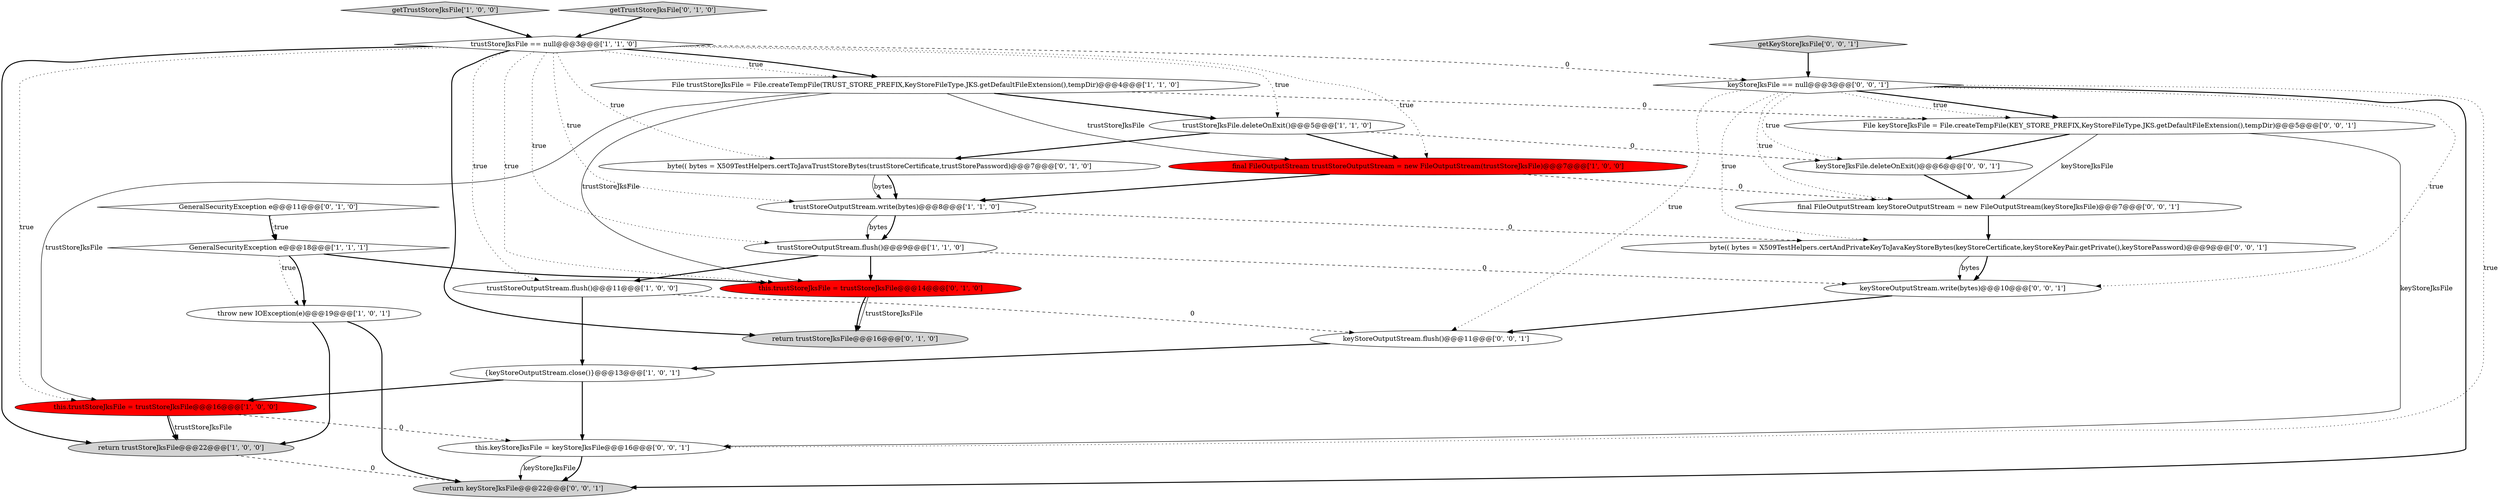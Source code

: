 digraph {
3 [style = filled, label = "trustStoreOutputStream.write(bytes)@@@8@@@['1', '1', '0']", fillcolor = white, shape = ellipse image = "AAA0AAABBB1BBB"];
7 [style = filled, label = "return trustStoreJksFile@@@22@@@['1', '0', '0']", fillcolor = lightgray, shape = ellipse image = "AAA0AAABBB1BBB"];
13 [style = filled, label = "byte(( bytes = X509TestHelpers.certToJavaTrustStoreBytes(trustStoreCertificate,trustStorePassword)@@@7@@@['0', '1', '0']", fillcolor = white, shape = ellipse image = "AAA0AAABBB2BBB"];
4 [style = filled, label = "{keyStoreOutputStream.close()}@@@13@@@['1', '0', '1']", fillcolor = white, shape = ellipse image = "AAA0AAABBB1BBB"];
21 [style = filled, label = "keyStoreOutputStream.write(bytes)@@@10@@@['0', '0', '1']", fillcolor = white, shape = ellipse image = "AAA0AAABBB3BBB"];
23 [style = filled, label = "keyStoreJksFile.deleteOnExit()@@@6@@@['0', '0', '1']", fillcolor = white, shape = ellipse image = "AAA0AAABBB3BBB"];
22 [style = filled, label = "byte(( bytes = X509TestHelpers.certAndPrivateKeyToJavaKeyStoreBytes(keyStoreCertificate,keyStoreKeyPair.getPrivate(),keyStorePassword)@@@9@@@['0', '0', '1']", fillcolor = white, shape = ellipse image = "AAA0AAABBB3BBB"];
8 [style = filled, label = "trustStoreJksFile == null@@@3@@@['1', '1', '0']", fillcolor = white, shape = diamond image = "AAA0AAABBB1BBB"];
25 [style = filled, label = "return keyStoreJksFile@@@22@@@['0', '0', '1']", fillcolor = lightgray, shape = ellipse image = "AAA0AAABBB3BBB"];
16 [style = filled, label = "return trustStoreJksFile@@@16@@@['0', '1', '0']", fillcolor = lightgray, shape = ellipse image = "AAA0AAABBB2BBB"];
5 [style = filled, label = "trustStoreJksFile.deleteOnExit()@@@5@@@['1', '1', '0']", fillcolor = white, shape = ellipse image = "AAA0AAABBB1BBB"];
1 [style = filled, label = "trustStoreOutputStream.flush()@@@11@@@['1', '0', '0']", fillcolor = white, shape = ellipse image = "AAA0AAABBB1BBB"];
11 [style = filled, label = "final FileOutputStream trustStoreOutputStream = new FileOutputStream(trustStoreJksFile)@@@7@@@['1', '0', '0']", fillcolor = red, shape = ellipse image = "AAA1AAABBB1BBB"];
18 [style = filled, label = "this.keyStoreJksFile = keyStoreJksFile@@@16@@@['0', '0', '1']", fillcolor = white, shape = ellipse image = "AAA0AAABBB3BBB"];
19 [style = filled, label = "File keyStoreJksFile = File.createTempFile(KEY_STORE_PREFIX,KeyStoreFileType.JKS.getDefaultFileExtension(),tempDir)@@@5@@@['0', '0', '1']", fillcolor = white, shape = ellipse image = "AAA0AAABBB3BBB"];
27 [style = filled, label = "getKeyStoreJksFile['0', '0', '1']", fillcolor = lightgray, shape = diamond image = "AAA0AAABBB3BBB"];
24 [style = filled, label = "keyStoreOutputStream.flush()@@@11@@@['0', '0', '1']", fillcolor = white, shape = ellipse image = "AAA0AAABBB3BBB"];
9 [style = filled, label = "this.trustStoreJksFile = trustStoreJksFile@@@16@@@['1', '0', '0']", fillcolor = red, shape = ellipse image = "AAA1AAABBB1BBB"];
15 [style = filled, label = "GeneralSecurityException e@@@11@@@['0', '1', '0']", fillcolor = white, shape = diamond image = "AAA0AAABBB2BBB"];
6 [style = filled, label = "trustStoreOutputStream.flush()@@@9@@@['1', '1', '0']", fillcolor = white, shape = ellipse image = "AAA0AAABBB1BBB"];
2 [style = filled, label = "getTrustStoreJksFile['1', '0', '0']", fillcolor = lightgray, shape = diamond image = "AAA0AAABBB1BBB"];
17 [style = filled, label = "this.trustStoreJksFile = trustStoreJksFile@@@14@@@['0', '1', '0']", fillcolor = red, shape = ellipse image = "AAA1AAABBB2BBB"];
10 [style = filled, label = "throw new IOException(e)@@@19@@@['1', '0', '1']", fillcolor = white, shape = ellipse image = "AAA0AAABBB1BBB"];
12 [style = filled, label = "File trustStoreJksFile = File.createTempFile(TRUST_STORE_PREFIX,KeyStoreFileType.JKS.getDefaultFileExtension(),tempDir)@@@4@@@['1', '1', '0']", fillcolor = white, shape = ellipse image = "AAA0AAABBB1BBB"];
0 [style = filled, label = "GeneralSecurityException e@@@18@@@['1', '1', '1']", fillcolor = white, shape = diamond image = "AAA0AAABBB1BBB"];
26 [style = filled, label = "keyStoreJksFile == null@@@3@@@['0', '0', '1']", fillcolor = white, shape = diamond image = "AAA0AAABBB3BBB"];
14 [style = filled, label = "getTrustStoreJksFile['0', '1', '0']", fillcolor = lightgray, shape = diamond image = "AAA0AAABBB2BBB"];
20 [style = filled, label = "final FileOutputStream keyStoreOutputStream = new FileOutputStream(keyStoreJksFile)@@@7@@@['0', '0', '1']", fillcolor = white, shape = ellipse image = "AAA0AAABBB3BBB"];
6->17 [style = bold, label=""];
4->9 [style = bold, label=""];
8->16 [style = bold, label=""];
6->21 [style = dashed, label="0"];
1->4 [style = bold, label=""];
23->20 [style = bold, label=""];
11->20 [style = dashed, label="0"];
12->5 [style = bold, label=""];
0->10 [style = dotted, label="true"];
13->3 [style = solid, label="bytes"];
18->25 [style = solid, label="keyStoreJksFile"];
0->17 [style = bold, label=""];
9->7 [style = solid, label="trustStoreJksFile"];
12->17 [style = solid, label="trustStoreJksFile"];
5->23 [style = dashed, label="0"];
9->18 [style = dashed, label="0"];
26->25 [style = bold, label=""];
8->17 [style = dotted, label="true"];
22->21 [style = bold, label=""];
3->6 [style = bold, label=""];
26->20 [style = dotted, label="true"];
26->19 [style = dotted, label="true"];
26->23 [style = dotted, label="true"];
21->24 [style = bold, label=""];
4->18 [style = bold, label=""];
19->18 [style = solid, label="keyStoreJksFile"];
3->22 [style = dashed, label="0"];
26->22 [style = dotted, label="true"];
9->7 [style = bold, label=""];
26->19 [style = bold, label=""];
15->0 [style = dotted, label="true"];
10->7 [style = bold, label=""];
8->3 [style = dotted, label="true"];
19->20 [style = solid, label="keyStoreJksFile"];
8->7 [style = bold, label=""];
20->22 [style = bold, label=""];
8->1 [style = dotted, label="true"];
6->1 [style = bold, label=""];
12->11 [style = solid, label="trustStoreJksFile"];
0->10 [style = bold, label=""];
24->4 [style = bold, label=""];
8->6 [style = dotted, label="true"];
8->12 [style = dotted, label="true"];
13->3 [style = bold, label=""];
12->19 [style = dashed, label="0"];
8->5 [style = dotted, label="true"];
11->3 [style = bold, label=""];
26->21 [style = dotted, label="true"];
10->25 [style = bold, label=""];
17->16 [style = solid, label="trustStoreJksFile"];
19->23 [style = bold, label=""];
5->13 [style = bold, label=""];
26->24 [style = dotted, label="true"];
15->0 [style = bold, label=""];
1->24 [style = dashed, label="0"];
18->25 [style = bold, label=""];
7->25 [style = dashed, label="0"];
8->11 [style = dotted, label="true"];
3->6 [style = solid, label="bytes"];
26->18 [style = dotted, label="true"];
5->11 [style = bold, label=""];
8->13 [style = dotted, label="true"];
14->8 [style = bold, label=""];
8->9 [style = dotted, label="true"];
12->9 [style = solid, label="trustStoreJksFile"];
22->21 [style = solid, label="bytes"];
8->26 [style = dashed, label="0"];
8->12 [style = bold, label=""];
17->16 [style = bold, label=""];
2->8 [style = bold, label=""];
27->26 [style = bold, label=""];
}
